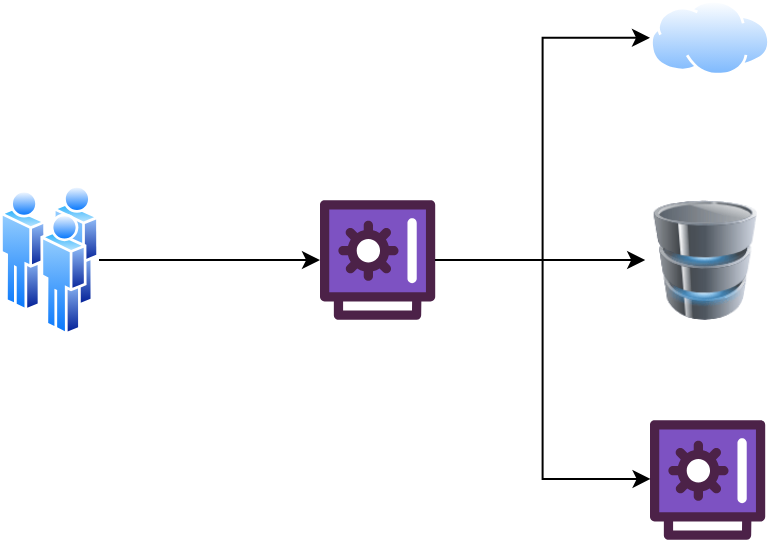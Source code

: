 <mxfile version="28.2.5">
  <diagram name="Page-1" id="OETDO_wT-vaZLfYeogFx">
    <mxGraphModel dx="1451" dy="768" grid="1" gridSize="10" guides="1" tooltips="1" connect="1" arrows="1" fold="1" page="1" pageScale="1" pageWidth="850" pageHeight="1100" math="0" shadow="0">
      <root>
        <mxCell id="0" />
        <mxCell id="1" parent="0" />
        <mxCell id="0sxEF5XDNKmsbEsCBIEf-7" style="edgeStyle=orthogonalEdgeStyle;rounded=0;orthogonalLoop=1;jettySize=auto;html=1;" edge="1" parent="1" source="0sxEF5XDNKmsbEsCBIEf-1" target="0sxEF5XDNKmsbEsCBIEf-5">
          <mxGeometry relative="1" as="geometry" />
        </mxCell>
        <mxCell id="0sxEF5XDNKmsbEsCBIEf-1" value="" style="image;aspect=fixed;perimeter=ellipsePerimeter;html=1;align=center;shadow=0;dashed=0;spacingTop=3;image=img/lib/active_directory/users.svg;" vertex="1" parent="1">
          <mxGeometry x="180" y="282.5" width="49.5" height="75" as="geometry" />
        </mxCell>
        <mxCell id="0sxEF5XDNKmsbEsCBIEf-3" value="" style="image;aspect=fixed;perimeter=ellipsePerimeter;html=1;align=center;shadow=0;dashed=0;spacingTop=3;image=img/lib/active_directory/internet_cloud.svg;" vertex="1" parent="1">
          <mxGeometry x="505" y="190" width="60" height="37.8" as="geometry" />
        </mxCell>
        <mxCell id="0sxEF5XDNKmsbEsCBIEf-4" value="" style="image;html=1;image=img/lib/clip_art/computers/Database_128x128.png" vertex="1" parent="1">
          <mxGeometry x="502.6" y="290" width="60" height="60" as="geometry" />
        </mxCell>
        <mxCell id="0sxEF5XDNKmsbEsCBIEf-8" style="edgeStyle=orthogonalEdgeStyle;rounded=0;orthogonalLoop=1;jettySize=auto;html=1;" edge="1" parent="1" source="0sxEF5XDNKmsbEsCBIEf-5" target="0sxEF5XDNKmsbEsCBIEf-4">
          <mxGeometry relative="1" as="geometry" />
        </mxCell>
        <mxCell id="0sxEF5XDNKmsbEsCBIEf-9" style="edgeStyle=orthogonalEdgeStyle;rounded=0;orthogonalLoop=1;jettySize=auto;html=1;entryX=0;entryY=0.5;entryDx=0;entryDy=0;" edge="1" parent="1" source="0sxEF5XDNKmsbEsCBIEf-5" target="0sxEF5XDNKmsbEsCBIEf-3">
          <mxGeometry relative="1" as="geometry" />
        </mxCell>
        <mxCell id="0sxEF5XDNKmsbEsCBIEf-5" value="" style="verticalLabelPosition=bottom;aspect=fixed;html=1;shape=mxgraph.salesforce.financial_services;fillColorStyles=fillColor2,fillColor3,fillColor4;fillColor2=light-dark(#4C2248,#66CC00);fillColor3=light-dark(#7D52C2,#B3FF66);fillColor4=#ffffff;fillColor=#60a917;strokeColor=#2D7600;fontColor=#ffffff;" vertex="1" parent="1">
          <mxGeometry x="340" y="290" width="57.6" height="60" as="geometry" />
        </mxCell>
        <mxCell id="0sxEF5XDNKmsbEsCBIEf-6" value="" style="verticalLabelPosition=bottom;aspect=fixed;html=1;shape=mxgraph.salesforce.financial_services;fillColorStyles=fillColor2,fillColor3,fillColor4;fillColor2=#4c2248;fillColor3=#7d52c2;fillColor4=#ffffff;fillColor=none;strokeColor=none;" vertex="1" parent="1">
          <mxGeometry x="505" y="400" width="57.6" height="60" as="geometry" />
        </mxCell>
        <mxCell id="0sxEF5XDNKmsbEsCBIEf-10" style="edgeStyle=orthogonalEdgeStyle;rounded=0;orthogonalLoop=1;jettySize=auto;html=1;entryX=0.005;entryY=0.491;entryDx=0;entryDy=0;entryPerimeter=0;" edge="1" parent="1" source="0sxEF5XDNKmsbEsCBIEf-5" target="0sxEF5XDNKmsbEsCBIEf-6">
          <mxGeometry relative="1" as="geometry" />
        </mxCell>
      </root>
    </mxGraphModel>
  </diagram>
</mxfile>
